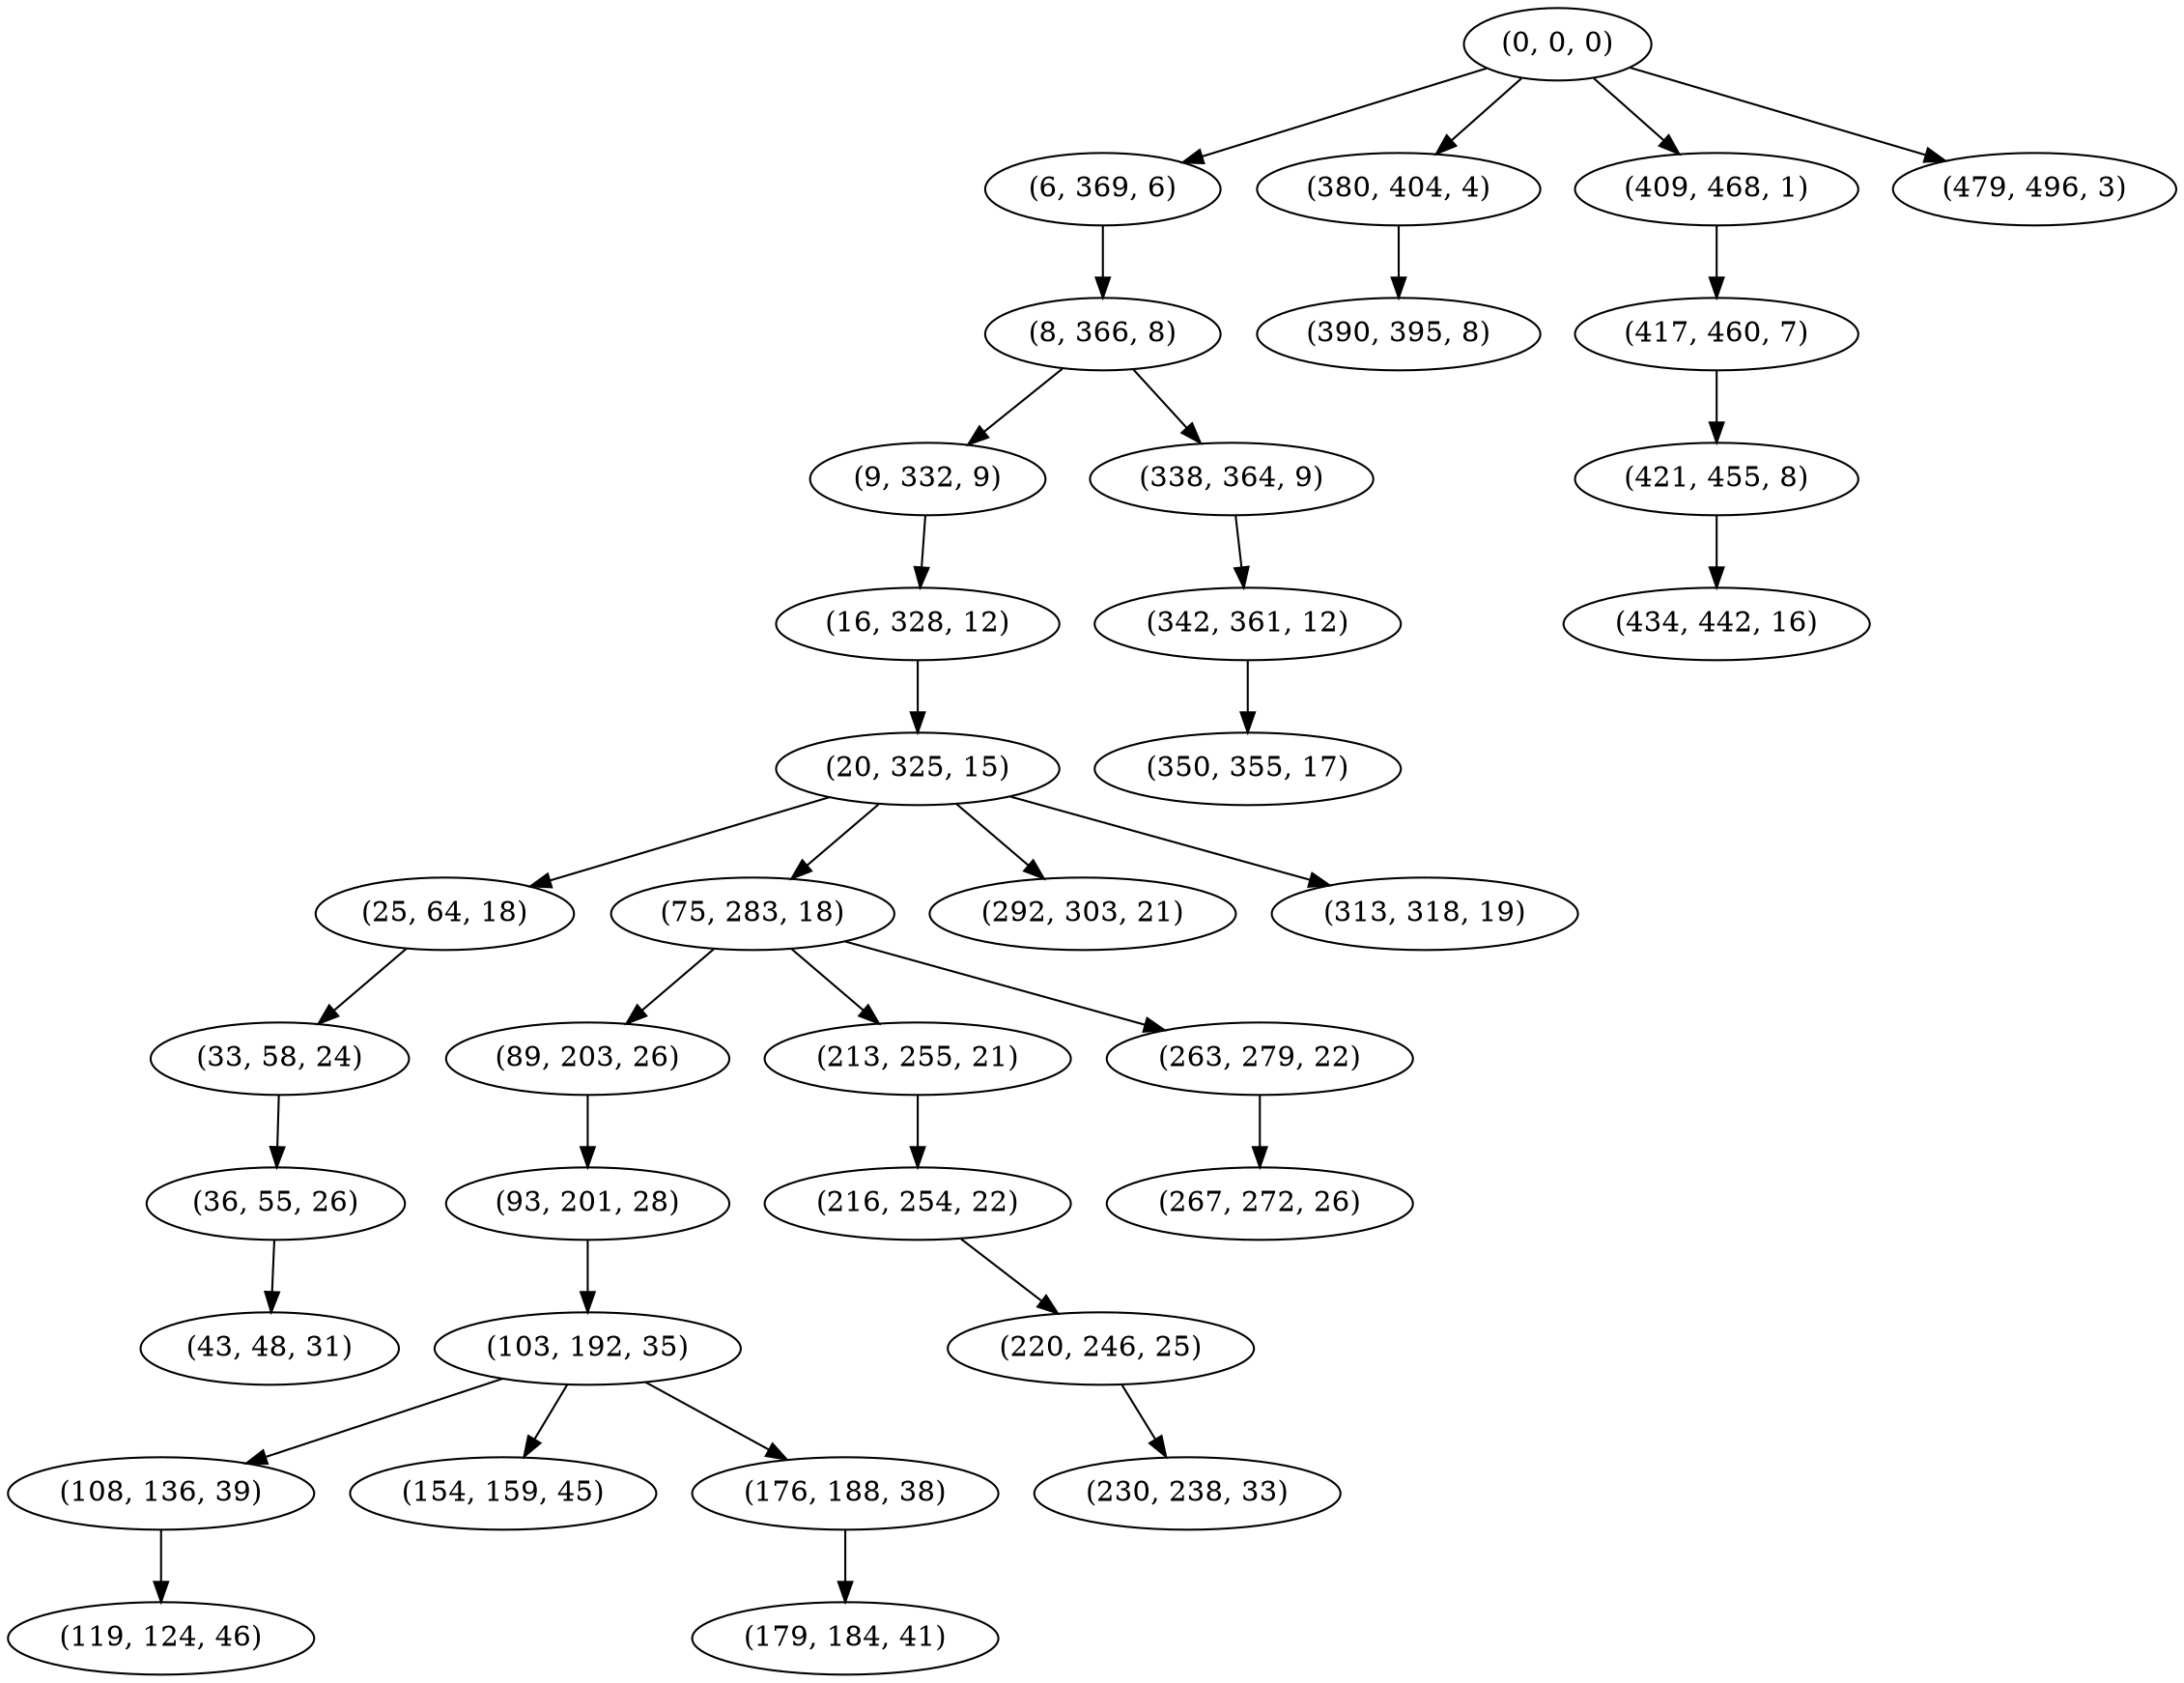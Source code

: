 digraph tree {
    "(0, 0, 0)";
    "(6, 369, 6)";
    "(8, 366, 8)";
    "(9, 332, 9)";
    "(16, 328, 12)";
    "(20, 325, 15)";
    "(25, 64, 18)";
    "(33, 58, 24)";
    "(36, 55, 26)";
    "(43, 48, 31)";
    "(75, 283, 18)";
    "(89, 203, 26)";
    "(93, 201, 28)";
    "(103, 192, 35)";
    "(108, 136, 39)";
    "(119, 124, 46)";
    "(154, 159, 45)";
    "(176, 188, 38)";
    "(179, 184, 41)";
    "(213, 255, 21)";
    "(216, 254, 22)";
    "(220, 246, 25)";
    "(230, 238, 33)";
    "(263, 279, 22)";
    "(267, 272, 26)";
    "(292, 303, 21)";
    "(313, 318, 19)";
    "(338, 364, 9)";
    "(342, 361, 12)";
    "(350, 355, 17)";
    "(380, 404, 4)";
    "(390, 395, 8)";
    "(409, 468, 1)";
    "(417, 460, 7)";
    "(421, 455, 8)";
    "(434, 442, 16)";
    "(479, 496, 3)";
    "(0, 0, 0)" -> "(6, 369, 6)";
    "(0, 0, 0)" -> "(380, 404, 4)";
    "(0, 0, 0)" -> "(409, 468, 1)";
    "(0, 0, 0)" -> "(479, 496, 3)";
    "(6, 369, 6)" -> "(8, 366, 8)";
    "(8, 366, 8)" -> "(9, 332, 9)";
    "(8, 366, 8)" -> "(338, 364, 9)";
    "(9, 332, 9)" -> "(16, 328, 12)";
    "(16, 328, 12)" -> "(20, 325, 15)";
    "(20, 325, 15)" -> "(25, 64, 18)";
    "(20, 325, 15)" -> "(75, 283, 18)";
    "(20, 325, 15)" -> "(292, 303, 21)";
    "(20, 325, 15)" -> "(313, 318, 19)";
    "(25, 64, 18)" -> "(33, 58, 24)";
    "(33, 58, 24)" -> "(36, 55, 26)";
    "(36, 55, 26)" -> "(43, 48, 31)";
    "(75, 283, 18)" -> "(89, 203, 26)";
    "(75, 283, 18)" -> "(213, 255, 21)";
    "(75, 283, 18)" -> "(263, 279, 22)";
    "(89, 203, 26)" -> "(93, 201, 28)";
    "(93, 201, 28)" -> "(103, 192, 35)";
    "(103, 192, 35)" -> "(108, 136, 39)";
    "(103, 192, 35)" -> "(154, 159, 45)";
    "(103, 192, 35)" -> "(176, 188, 38)";
    "(108, 136, 39)" -> "(119, 124, 46)";
    "(176, 188, 38)" -> "(179, 184, 41)";
    "(213, 255, 21)" -> "(216, 254, 22)";
    "(216, 254, 22)" -> "(220, 246, 25)";
    "(220, 246, 25)" -> "(230, 238, 33)";
    "(263, 279, 22)" -> "(267, 272, 26)";
    "(338, 364, 9)" -> "(342, 361, 12)";
    "(342, 361, 12)" -> "(350, 355, 17)";
    "(380, 404, 4)" -> "(390, 395, 8)";
    "(409, 468, 1)" -> "(417, 460, 7)";
    "(417, 460, 7)" -> "(421, 455, 8)";
    "(421, 455, 8)" -> "(434, 442, 16)";
}
